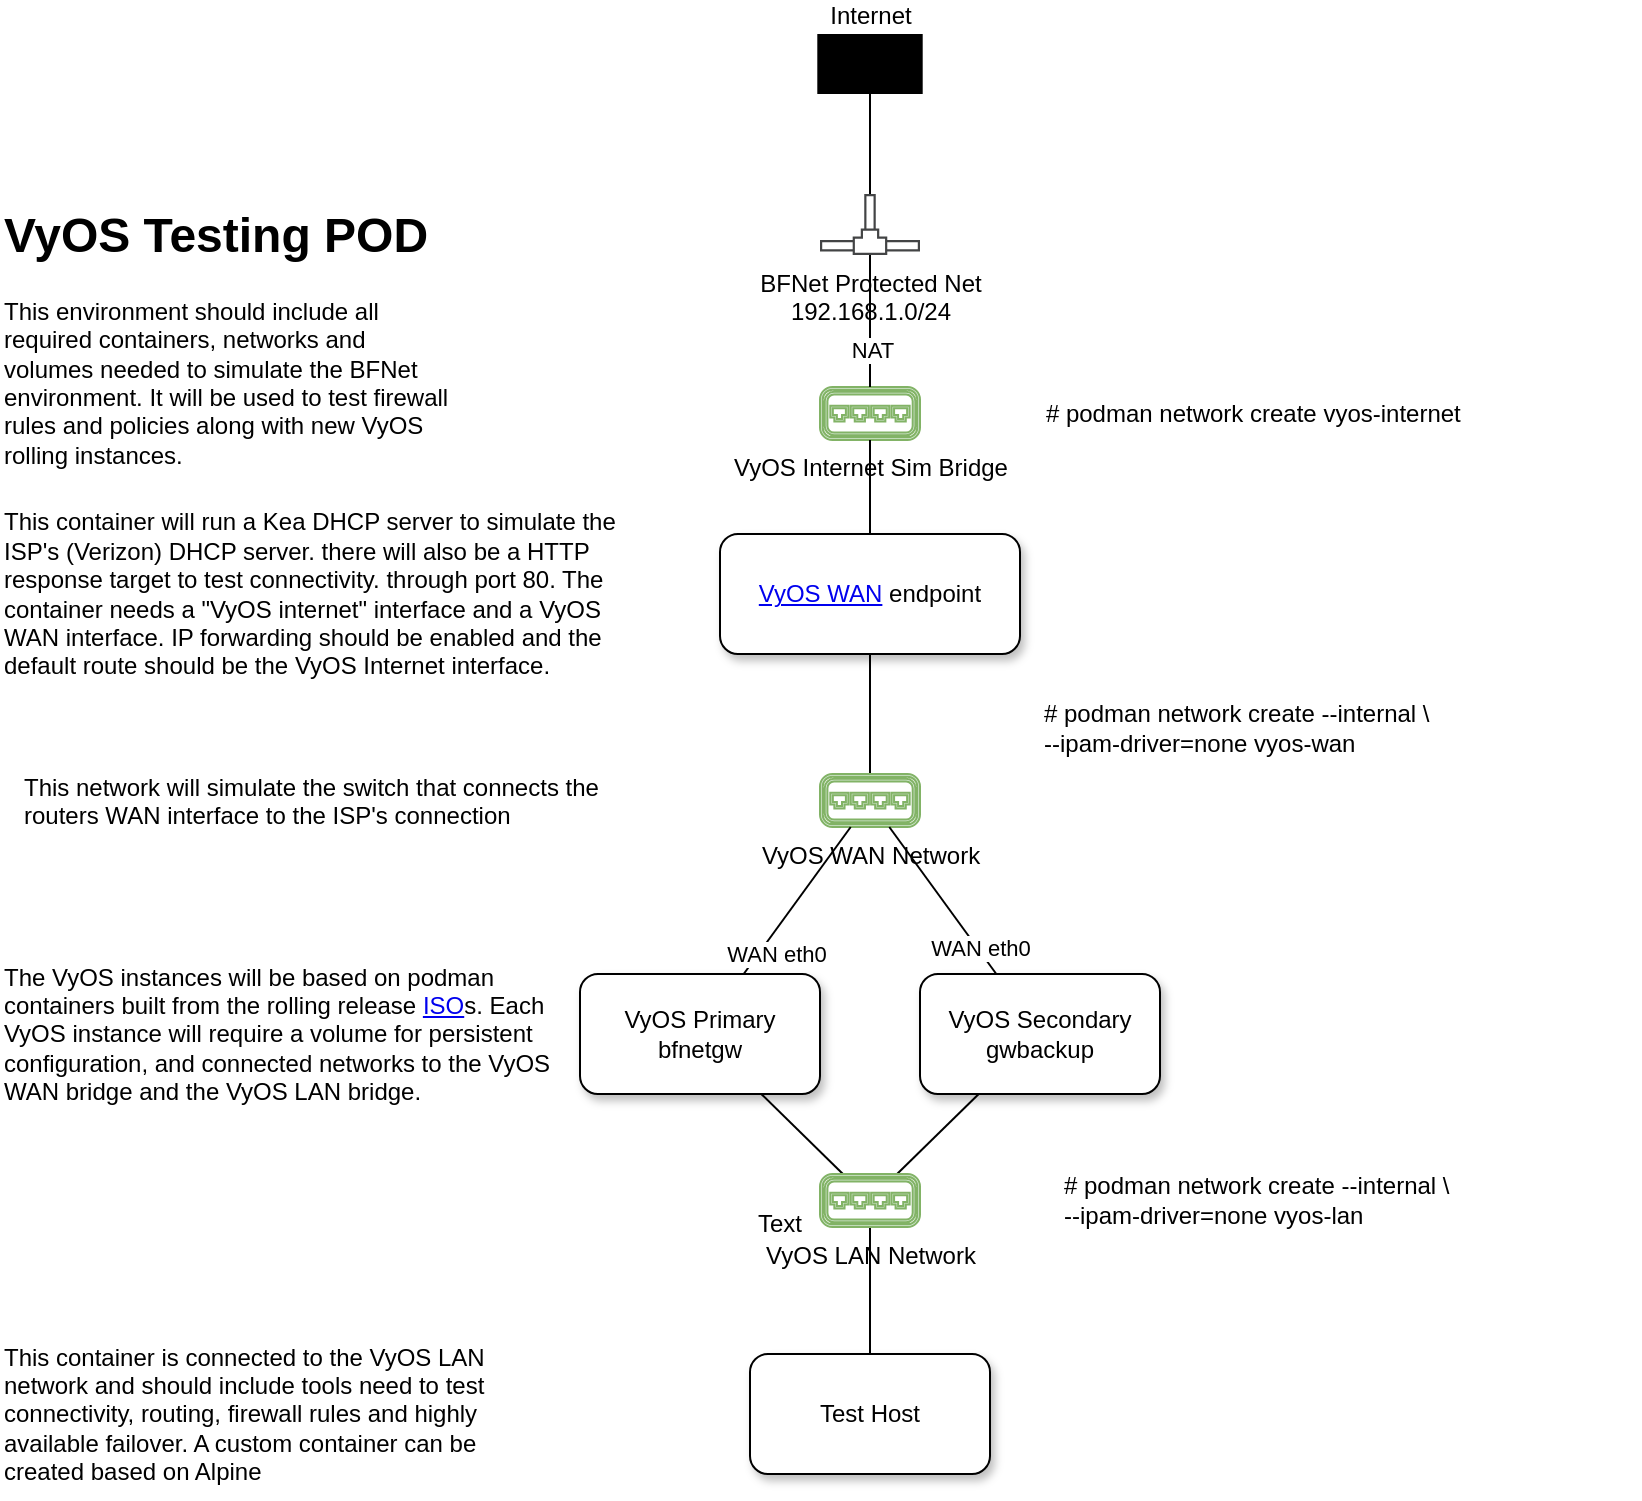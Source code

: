 <mxfile pages="2">
    <diagram name="VyOS Test Environment" id="YJpuhlcBkHwwciwfDe9R">
        <mxGraphModel dx="754" dy="485" grid="1" gridSize="10" guides="1" tooltips="1" connect="1" arrows="1" fold="1" page="0" pageScale="1" pageWidth="850" pageHeight="1100" math="0" shadow="0">
            <root>
                <mxCell id="0"/>
                <mxCell id="1" parent="0"/>
                <mxCell id="kFF_2CkMexK1HPocRDjc-2" value="Internet" style="sketch=0;verticalLabelPosition=top;sketch=0;aspect=fixed;html=1;verticalAlign=bottom;strokeColor=none;fillColor=#000000;align=center;outlineConnect=0;pointerEvents=1;shape=mxgraph.citrix2.cloud;labelPosition=center;" parent="1" vertex="1">
                    <mxGeometry x="428.65" y="40" width="52.7" height="30" as="geometry"/>
                </mxCell>
                <UserObject label="VyOS Internet Sim Bridge" link="/VyOS-internet-net.md" id="kFF_2CkMexK1HPocRDjc-3">
                    <mxCell style="pointerEvents=1;shadow=0;dashed=0;html=1;strokeColor=#82b366;fillColor=#d5e8d4;aspect=fixed;labelPosition=center;verticalLabelPosition=bottom;verticalAlign=top;align=center;outlineConnect=0;shape=mxgraph.vvd.virtual_switch;" parent="1" vertex="1">
                        <mxGeometry x="430" y="216.5" width="50" height="26.5" as="geometry"/>
                    </mxCell>
                </UserObject>
                <mxCell id="7MHUbR-k5VXV3lkaedUg-22" style="edgeStyle=none;rounded=0;orthogonalLoop=1;jettySize=auto;html=1;startArrow=none;startFill=0;endArrow=none;endFill=0;" parent="1" source="kFF_2CkMexK1HPocRDjc-4" target="kFF_2CkMexK1HPocRDjc-2" edge="1">
                    <mxGeometry relative="1" as="geometry"/>
                </mxCell>
                <mxCell id="kFF_2CkMexK1HPocRDjc-4" value="BFNet Protected Net&lt;div&gt;192.168.1.0/24&lt;/div&gt;" style="sketch=0;pointerEvents=1;shadow=0;dashed=0;html=1;strokeColor=none;fillColor=#434445;aspect=fixed;labelPosition=center;verticalLabelPosition=bottom;verticalAlign=top;align=center;outlineConnect=0;shape=mxgraph.vvd.networks;" parent="1" vertex="1">
                    <mxGeometry x="430" y="120" width="50" height="30.5" as="geometry"/>
                </mxCell>
                <mxCell id="kFF_2CkMexK1HPocRDjc-5" value="&amp;nbsp;# podman network create vyos-internet" style="text;html=1;align=center;verticalAlign=middle;whiteSpace=wrap;rounded=0;" parent="1" vertex="1">
                    <mxGeometry x="530" y="214.75" width="230" height="30" as="geometry"/>
                </mxCell>
                <mxCell id="kFF_2CkMexK1HPocRDjc-8" value="" style="edgeStyle=orthogonalEdgeStyle;rounded=0;orthogonalLoop=1;jettySize=auto;html=1;endArrow=none;endFill=0;" parent="1" source="kFF_2CkMexK1HPocRDjc-6" target="kFF_2CkMexK1HPocRDjc-3" edge="1">
                    <mxGeometry relative="1" as="geometry"/>
                </mxCell>
                <UserObject label="&lt;a href=&quot;test&quot;&gt;VyOS WAN&lt;/a&gt; endpoint" link="https://suse.com/c/running-kea-dhcp-as-a-podman-container-a-step-by-step" linkTarget="_blank" id="kFF_2CkMexK1HPocRDjc-6">
                    <mxCell style="rounded=1;whiteSpace=wrap;html=1;shadow=1;glass=0;" parent="1" vertex="1">
                        <mxGeometry x="380" y="290" width="150" height="60" as="geometry"/>
                    </mxCell>
                </UserObject>
                <mxCell id="kFF_2CkMexK1HPocRDjc-7" value="This container will run a Kea DHCP server to simulate the ISP&#39;s (Verizon) DHCP server. there will also be a HTTP response target to test connectivity. through port 80. The container needs a &quot;VyOS internet&quot; interface and a VyOS WAN interface. IP forwarding should be enabled and the default route should be the VyOS Internet interface." style="text;html=1;align=left;verticalAlign=middle;whiteSpace=wrap;rounded=0;" parent="1" vertex="1">
                    <mxGeometry x="20" y="270" width="330" height="100" as="geometry"/>
                </mxCell>
                <mxCell id="7MHUbR-k5VXV3lkaedUg-2" style="edgeStyle=orthogonalEdgeStyle;rounded=0;orthogonalLoop=1;jettySize=auto;html=1;endArrow=none;endFill=0;" parent="1" source="7MHUbR-k5VXV3lkaedUg-1" target="kFF_2CkMexK1HPocRDjc-6" edge="1">
                    <mxGeometry relative="1" as="geometry"/>
                </mxCell>
                <mxCell id="7MHUbR-k5VXV3lkaedUg-1" value="VyOS WAN Network" style="sketch=0;pointerEvents=1;shadow=0;dashed=0;html=1;strokeColor=#82b366;fillColor=#d5e8d4;aspect=fixed;labelPosition=center;verticalLabelPosition=bottom;verticalAlign=top;align=center;outlineConnect=0;shape=mxgraph.vvd.virtual_switch;points=[];" parent="1" vertex="1">
                    <mxGeometry x="430" y="410" width="50" height="26.5" as="geometry"/>
                </mxCell>
                <mxCell id="7MHUbR-k5VXV3lkaedUg-7" value="&lt;h1 style=&quot;margin-top: 0px;&quot;&gt;VyOS Testing POD&lt;/h1&gt;&lt;p&gt;This environment should include all required containers, networks and volumes needed to simulate the BFNet environment. It will be used to test firewall rules and policies along with new VyOS rolling instances.&lt;/p&gt;" style="text;html=1;whiteSpace=wrap;overflow=hidden;rounded=0;" parent="1" vertex="1">
                    <mxGeometry x="20" y="120" width="230" height="140" as="geometry"/>
                </mxCell>
                <mxCell id="7MHUbR-k5VXV3lkaedUg-9" value="# podman network create --internal \&lt;div&gt;--ipam-driver=none vyos-wan&lt;/div&gt;" style="text;html=1;align=left;verticalAlign=middle;whiteSpace=wrap;rounded=0;" parent="1" vertex="1">
                    <mxGeometry x="540" y="369.75" width="270" height="33.5" as="geometry"/>
                </mxCell>
                <mxCell id="7MHUbR-k5VXV3lkaedUg-11" style="edgeStyle=none;rounded=0;orthogonalLoop=1;jettySize=auto;html=1;endArrow=none;endFill=0;" parent="1" source="kFF_2CkMexK1HPocRDjc-3" target="kFF_2CkMexK1HPocRDjc-4" edge="1">
                    <mxGeometry relative="1" as="geometry"/>
                </mxCell>
                <mxCell id="7MHUbR-k5VXV3lkaedUg-12" value="NAT" style="edgeLabel;html=1;align=center;verticalAlign=middle;resizable=0;points=[];" parent="7MHUbR-k5VXV3lkaedUg-11" connectable="0" vertex="1">
                    <mxGeometry x="-0.424" y="-1" relative="1" as="geometry">
                        <mxPoint as="offset"/>
                    </mxGeometry>
                </mxCell>
                <mxCell id="7MHUbR-k5VXV3lkaedUg-13" value="This network will simulate the switch that connects the routers WAN interface to the ISP&#39;s connection" style="text;whiteSpace=wrap;html=1;" parent="1" vertex="1">
                    <mxGeometry x="30" y="403.25" width="300" height="36.75" as="geometry"/>
                </mxCell>
                <mxCell id="7MHUbR-k5VXV3lkaedUg-16" style="edgeStyle=none;rounded=0;orthogonalLoop=1;jettySize=auto;html=1;endArrow=none;endFill=0;" parent="1" source="7MHUbR-k5VXV3lkaedUg-15" target="7MHUbR-k5VXV3lkaedUg-1" edge="1">
                    <mxGeometry relative="1" as="geometry"/>
                </mxCell>
                <mxCell id="7MHUbR-k5VXV3lkaedUg-17" value="WAN eth0" style="edgeLabel;html=1;align=center;verticalAlign=middle;resizable=0;points=[];" parent="7MHUbR-k5VXV3lkaedUg-16" connectable="0" vertex="1">
                    <mxGeometry x="-0.797" y="1" relative="1" as="geometry">
                        <mxPoint x="11" y="-2" as="offset"/>
                    </mxGeometry>
                </mxCell>
                <mxCell id="7MHUbR-k5VXV3lkaedUg-27" style="edgeStyle=none;rounded=0;orthogonalLoop=1;jettySize=auto;html=1;endArrow=none;endFill=0;" parent="1" source="7MHUbR-k5VXV3lkaedUg-15" target="7MHUbR-k5VXV3lkaedUg-25" edge="1">
                    <mxGeometry relative="1" as="geometry"/>
                </mxCell>
                <UserObject label="VyOS Primary&lt;br&gt;bfnetgw" link="data:page/id,GfwSnYsWayV_x6-FL-_3" id="7MHUbR-k5VXV3lkaedUg-15">
                    <mxCell style="rounded=1;whiteSpace=wrap;html=1;shadow=1;" parent="1" vertex="1">
                        <mxGeometry x="310" y="510" width="120" height="60" as="geometry"/>
                    </mxCell>
                </UserObject>
                <mxCell id="7MHUbR-k5VXV3lkaedUg-21" style="edgeStyle=none;rounded=0;orthogonalLoop=1;jettySize=auto;html=1;endArrow=none;endFill=0;" parent="1" source="7MHUbR-k5VXV3lkaedUg-18" target="7MHUbR-k5VXV3lkaedUg-1" edge="1">
                    <mxGeometry relative="1" as="geometry"/>
                </mxCell>
                <mxCell id="7MHUbR-k5VXV3lkaedUg-24" value="WAN eth0" style="edgeLabel;html=1;align=center;verticalAlign=middle;resizable=0;points=[];" parent="7MHUbR-k5VXV3lkaedUg-21" connectable="0" vertex="1">
                    <mxGeometry x="-0.663" y="-1" relative="1" as="geometry">
                        <mxPoint as="offset"/>
                    </mxGeometry>
                </mxCell>
                <mxCell id="7MHUbR-k5VXV3lkaedUg-28" style="edgeStyle=none;rounded=0;orthogonalLoop=1;jettySize=auto;html=1;endArrow=none;endFill=0;" parent="1" source="7MHUbR-k5VXV3lkaedUg-18" target="7MHUbR-k5VXV3lkaedUg-25" edge="1">
                    <mxGeometry relative="1" as="geometry"/>
                </mxCell>
                <UserObject label="VyOS Secondary&lt;br&gt;gwbackup" link="data:page/id,GfwSnYsWayV_x6-FL-_3" id="7MHUbR-k5VXV3lkaedUg-18">
                    <mxCell style="rounded=1;whiteSpace=wrap;html=1;shadow=1;" parent="1" vertex="1">
                        <mxGeometry x="480" y="510" width="120" height="60" as="geometry"/>
                    </mxCell>
                </UserObject>
                <mxCell id="7MHUbR-k5VXV3lkaedUg-23" value="The VyOS instances will be based on podman containers built from the rolling release &lt;a href=&quot;https://docs.vyos.io/en/latest/installation/virtual/docker.html&quot;&gt;ISO&lt;/a&gt;s. Each VyOS instance will require a volume for persistent configuration, and connected networks to the VyOS WAN bridge and the VyOS LAN bridge." style="text;html=1;align=left;verticalAlign=middle;whiteSpace=wrap;rounded=0;" parent="1" vertex="1">
                    <mxGeometry x="20" y="495" width="280" height="90" as="geometry"/>
                </mxCell>
                <mxCell id="7MHUbR-k5VXV3lkaedUg-30" style="edgeStyle=none;rounded=0;orthogonalLoop=1;jettySize=auto;html=1;entryX=0.5;entryY=0;entryDx=0;entryDy=0;endArrow=none;endFill=0;" parent="1" source="7MHUbR-k5VXV3lkaedUg-25" target="7MHUbR-k5VXV3lkaedUg-29" edge="1">
                    <mxGeometry relative="1" as="geometry"/>
                </mxCell>
                <mxCell id="7MHUbR-k5VXV3lkaedUg-25" value="VyOS LAN Network" style="sketch=0;pointerEvents=1;shadow=0;dashed=0;html=1;strokeColor=#82b366;fillColor=#d5e8d4;aspect=fixed;labelPosition=center;verticalLabelPosition=bottom;verticalAlign=top;align=center;outlineConnect=0;shape=mxgraph.vvd.virtual_switch;points=[];" parent="1" vertex="1">
                    <mxGeometry x="430" y="610" width="50" height="26.5" as="geometry"/>
                </mxCell>
                <mxCell id="7MHUbR-k5VXV3lkaedUg-26" value="# podman network create --internal \&lt;div&gt;--ipam-driver=none vyos-lan&lt;/div&gt;" style="text;html=1;align=left;verticalAlign=middle;whiteSpace=wrap;rounded=0;" parent="1" vertex="1">
                    <mxGeometry x="550" y="606.5" width="290" height="33.5" as="geometry"/>
                </mxCell>
                <mxCell id="7MHUbR-k5VXV3lkaedUg-29" value="Test Host" style="rounded=1;whiteSpace=wrap;html=1;shadow=1;" parent="1" vertex="1">
                    <mxGeometry x="395" y="700" width="120" height="60" as="geometry"/>
                </mxCell>
                <mxCell id="7MHUbR-k5VXV3lkaedUg-31" value="Text" style="text;html=1;align=center;verticalAlign=middle;whiteSpace=wrap;rounded=0;" parent="1" vertex="1">
                    <mxGeometry x="380" y="620" width="60" height="30" as="geometry"/>
                </mxCell>
                <mxCell id="7MHUbR-k5VXV3lkaedUg-32" value="This container is connected to the VyOS LAN network and should include tools need to test connectivity, routing, firewall rules and highly available failover. A custom container can be created based on Alpine&amp;nbsp;" style="text;html=1;align=left;verticalAlign=middle;whiteSpace=wrap;rounded=0;" parent="1" vertex="1">
                    <mxGeometry x="20" y="687.5" width="280" height="85" as="geometry"/>
                </mxCell>
            </root>
        </mxGraphModel>
    </diagram>
    <diagram name="VyOS Network Interfaces" id="ODgUAoBt59TFhCGswUOa">
        <mxGraphModel dx="814" dy="485" grid="1" gridSize="10" guides="1" tooltips="1" connect="1" arrows="1" fold="1" page="0" pageScale="1" pageWidth="850" pageHeight="1100" math="0" shadow="0">
            <root>
                <mxCell id="TwFW3nXOWYlrV0tRIcs8-0"/>
                <mxCell id="TwFW3nXOWYlrV0tRIcs8-1" parent="TwFW3nXOWYlrV0tRIcs8-0"/>
                <mxCell id="TwFW3nXOWYlrV0tRIcs8-2" value="Internet" style="sketch=0;verticalLabelPosition=top;sketch=0;aspect=fixed;html=1;verticalAlign=bottom;strokeColor=none;fillColor=#000000;align=center;outlineConnect=0;pointerEvents=1;shape=mxgraph.citrix2.cloud;labelPosition=center;" parent="TwFW3nXOWYlrV0tRIcs8-1" vertex="1">
                    <mxGeometry x="428.65" y="40" width="52.7" height="30" as="geometry"/>
                </mxCell>
                <UserObject label="VyOS Internet Sim Bridge" link="/VyOS-internet-net.md" id="TwFW3nXOWYlrV0tRIcs8-3">
                    <mxCell style="pointerEvents=1;shadow=0;dashed=0;html=1;strokeColor=#82b366;fillColor=#d5e8d4;aspect=fixed;labelPosition=left;verticalLabelPosition=middle;verticalAlign=middle;align=right;outlineConnect=0;shape=mxgraph.vvd.virtual_switch;" parent="TwFW3nXOWYlrV0tRIcs8-1" vertex="1">
                        <mxGeometry x="431.35" y="240" width="50" height="26.5" as="geometry"/>
                    </mxCell>
                </UserObject>
                <mxCell id="TwFW3nXOWYlrV0tRIcs8-4" style="edgeStyle=none;rounded=0;orthogonalLoop=1;jettySize=auto;html=1;startArrow=none;startFill=0;endArrow=none;endFill=0;" parent="TwFW3nXOWYlrV0tRIcs8-1" source="TwFW3nXOWYlrV0tRIcs8-5" target="TwFW3nXOWYlrV0tRIcs8-2" edge="1">
                    <mxGeometry relative="1" as="geometry"/>
                </mxCell>
                <mxCell id="TwFW3nXOWYlrV0tRIcs8-5" value="BFNet Protected Net&lt;div&gt;192.168.1.0/24&lt;/div&gt;" style="sketch=0;pointerEvents=1;shadow=0;dashed=0;html=1;strokeColor=none;fillColor=#434445;aspect=fixed;labelPosition=center;verticalLabelPosition=bottom;verticalAlign=top;align=center;outlineConnect=0;shape=mxgraph.vvd.networks;" parent="TwFW3nXOWYlrV0tRIcs8-1" vertex="1">
                    <mxGeometry x="430" y="120" width="50" height="30.5" as="geometry"/>
                </mxCell>
                <mxCell id="TwFW3nXOWYlrV0tRIcs8-7" value="" style="edgeStyle=orthogonalEdgeStyle;rounded=0;orthogonalLoop=1;jettySize=auto;html=1;endArrow=none;endFill=0;" parent="TwFW3nXOWYlrV0tRIcs8-1" source="TwFW3nXOWYlrV0tRIcs8-8" target="TwFW3nXOWYlrV0tRIcs8-3" edge="1">
                    <mxGeometry relative="1" as="geometry"/>
                </mxCell>
                <UserObject label="&lt;a href=&quot;test&quot;&gt;VyOS WAN&lt;/a&gt; endpoint" link="https://suse.com/c/running-kea-dhcp-as-a-podman-container-a-step-by-step" linkTarget="_blank" id="TwFW3nXOWYlrV0tRIcs8-8">
                    <mxCell style="rounded=1;whiteSpace=wrap;html=1;shadow=1;glass=0;" parent="TwFW3nXOWYlrV0tRIcs8-1" vertex="1">
                        <mxGeometry x="381.35" y="320" width="150" height="60" as="geometry"/>
                    </mxCell>
                </UserObject>
                <mxCell id="TwFW3nXOWYlrV0tRIcs8-10" style="edgeStyle=orthogonalEdgeStyle;rounded=0;orthogonalLoop=1;jettySize=auto;html=1;endArrow=none;endFill=0;" parent="TwFW3nXOWYlrV0tRIcs8-1" source="TwFW3nXOWYlrV0tRIcs8-11" target="TwFW3nXOWYlrV0tRIcs8-8" edge="1">
                    <mxGeometry relative="1" as="geometry"/>
                </mxCell>
                <mxCell id="TwFW3nXOWYlrV0tRIcs8-11" value="VyOS WAN Network" style="sketch=0;pointerEvents=1;shadow=0;dashed=0;html=1;strokeColor=#82b366;fillColor=#d5e8d4;aspect=fixed;labelPosition=left;verticalLabelPosition=middle;verticalAlign=middle;align=right;outlineConnect=0;shape=mxgraph.vvd.virtual_switch;points=[];" parent="TwFW3nXOWYlrV0tRIcs8-1" vertex="1">
                    <mxGeometry x="431.35" y="440" width="50" height="26.5" as="geometry"/>
                </mxCell>
                <mxCell id="TwFW3nXOWYlrV0tRIcs8-14" style="edgeStyle=none;rounded=0;orthogonalLoop=1;jettySize=auto;html=1;endArrow=none;endFill=0;" parent="TwFW3nXOWYlrV0tRIcs8-1" source="TwFW3nXOWYlrV0tRIcs8-3" target="TwFW3nXOWYlrV0tRIcs8-5" edge="1">
                    <mxGeometry relative="1" as="geometry"/>
                </mxCell>
                <mxCell id="TwFW3nXOWYlrV0tRIcs8-15" value="NAT" style="edgeLabel;html=1;align=center;verticalAlign=middle;resizable=0;points=[];" parent="TwFW3nXOWYlrV0tRIcs8-14" connectable="0" vertex="1">
                    <mxGeometry x="-0.424" y="-1" relative="1" as="geometry">
                        <mxPoint as="offset"/>
                    </mxGeometry>
                </mxCell>
                <mxCell id="TwFW3nXOWYlrV0tRIcs8-17" style="edgeStyle=none;rounded=0;orthogonalLoop=1;jettySize=auto;html=1;endArrow=none;endFill=0;" parent="TwFW3nXOWYlrV0tRIcs8-1" source="TwFW3nXOWYlrV0tRIcs8-20" target="TwFW3nXOWYlrV0tRIcs8-11" edge="1">
                    <mxGeometry relative="1" as="geometry"/>
                </mxCell>
                <mxCell id="TwFW3nXOWYlrV0tRIcs8-18" value="DHCP&lt;div&gt;eth0&lt;/div&gt;&lt;div&gt;192.168.100.0/24&lt;/div&gt;" style="edgeLabel;html=1;align=center;verticalAlign=middle;resizable=0;points=[];" parent="TwFW3nXOWYlrV0tRIcs8-17" connectable="0" vertex="1">
                    <mxGeometry x="-0.797" y="1" relative="1" as="geometry">
                        <mxPoint x="36" y="-40" as="offset"/>
                    </mxGeometry>
                </mxCell>
                <mxCell id="TwFW3nXOWYlrV0tRIcs8-19" style="edgeStyle=none;rounded=0;orthogonalLoop=1;jettySize=auto;html=1;endArrow=none;endFill=0;" parent="TwFW3nXOWYlrV0tRIcs8-1" source="TwFW3nXOWYlrV0tRIcs8-20" target="TwFW3nXOWYlrV0tRIcs8-27" edge="1">
                    <mxGeometry relative="1" as="geometry"/>
                </mxCell>
                <mxCell id="nc7TGM9VJOAbuPxR5EIq-2" value="eth1&lt;div&gt;192.168.1.3&lt;/div&gt;" style="edgeLabel;html=1;align=center;verticalAlign=middle;resizable=0;points=[];" parent="TwFW3nXOWYlrV0tRIcs8-19" vertex="1" connectable="0">
                    <mxGeometry x="-0.15" y="-1" relative="1" as="geometry">
                        <mxPoint as="offset"/>
                    </mxGeometry>
                </mxCell>
                <UserObject label="VyOS Primary&lt;br&gt;bfnetgw" link="data:page/id,GfwSnYsWayV_x6-FL-_3" id="TwFW3nXOWYlrV0tRIcs8-20">
                    <mxCell style="rounded=1;whiteSpace=wrap;html=1;shadow=1;" parent="TwFW3nXOWYlrV0tRIcs8-1" vertex="1">
                        <mxGeometry x="261.35" y="570" width="120" height="60" as="geometry"/>
                    </mxCell>
                </UserObject>
                <mxCell id="TwFW3nXOWYlrV0tRIcs8-21" style="edgeStyle=none;rounded=0;orthogonalLoop=1;jettySize=auto;html=1;endArrow=none;endFill=0;" parent="TwFW3nXOWYlrV0tRIcs8-1" source="TwFW3nXOWYlrV0tRIcs8-24" target="TwFW3nXOWYlrV0tRIcs8-11" edge="1">
                    <mxGeometry relative="1" as="geometry"/>
                </mxCell>
                <mxCell id="TwFW3nXOWYlrV0tRIcs8-22" value="DHCP&lt;div&gt;eth0&lt;/div&gt;&lt;div&gt;192.168.100.0/24&lt;/div&gt;&lt;div&gt;&lt;br&gt;&lt;/div&gt;" style="edgeLabel;html=1;align=center;verticalAlign=middle;resizable=0;points=[];" parent="TwFW3nXOWYlrV0tRIcs8-21" connectable="0" vertex="1">
                    <mxGeometry x="-0.663" y="-1" relative="1" as="geometry">
                        <mxPoint x="-16" y="-24" as="offset"/>
                    </mxGeometry>
                </mxCell>
                <mxCell id="TwFW3nXOWYlrV0tRIcs8-23" style="edgeStyle=none;rounded=0;orthogonalLoop=1;jettySize=auto;html=1;endArrow=none;endFill=0;" parent="TwFW3nXOWYlrV0tRIcs8-1" source="TwFW3nXOWYlrV0tRIcs8-24" target="TwFW3nXOWYlrV0tRIcs8-27" edge="1">
                    <mxGeometry relative="1" as="geometry"/>
                </mxCell>
                <mxCell id="nc7TGM9VJOAbuPxR5EIq-1" value="eth1&lt;div&gt;192.168..1.2&lt;/div&gt;" style="edgeLabel;html=1;align=center;verticalAlign=middle;resizable=0;points=[];" parent="TwFW3nXOWYlrV0tRIcs8-23" vertex="1" connectable="0">
                    <mxGeometry x="-0.283" y="1" relative="1" as="geometry">
                        <mxPoint as="offset"/>
                    </mxGeometry>
                </mxCell>
                <mxCell id="nc7TGM9VJOAbuPxR5EIq-7" style="edgeStyle=none;html=1;exitX=0.75;exitY=1;exitDx=0;exitDy=0;" parent="TwFW3nXOWYlrV0tRIcs8-1" source="TwFW3nXOWYlrV0tRIcs8-24" edge="1">
                    <mxGeometry relative="1" as="geometry">
                        <mxPoint x="610" y="630" as="targetPoint"/>
                    </mxGeometry>
                </mxCell>
                <UserObject label="VyOS Secondary&lt;br&gt;gwbackup" link="data:page/id,GfwSnYsWayV_x6-FL-_3" id="TwFW3nXOWYlrV0tRIcs8-24">
                    <mxCell style="rounded=1;whiteSpace=wrap;html=1;shadow=1;" parent="TwFW3nXOWYlrV0tRIcs8-1" vertex="1">
                        <mxGeometry x="530" y="570" width="120" height="60" as="geometry"/>
                    </mxCell>
                </UserObject>
                <mxCell id="TwFW3nXOWYlrV0tRIcs8-26" style="edgeStyle=none;rounded=0;orthogonalLoop=1;jettySize=auto;html=1;entryX=0.5;entryY=0;entryDx=0;entryDy=0;endArrow=none;endFill=0;" parent="TwFW3nXOWYlrV0tRIcs8-1" source="TwFW3nXOWYlrV0tRIcs8-27" target="TwFW3nXOWYlrV0tRIcs8-29" edge="1">
                    <mxGeometry relative="1" as="geometry"/>
                </mxCell>
                <mxCell id="nc7TGM9VJOAbuPxR5EIq-0" value="DHCP 192.168.1.0/24&lt;div&gt;&lt;br&gt;&lt;/div&gt;" style="edgeLabel;html=1;align=center;verticalAlign=middle;resizable=0;points=[];" parent="TwFW3nXOWYlrV0tRIcs8-26" vertex="1" connectable="0">
                    <mxGeometry x="0.402" relative="1" as="geometry">
                        <mxPoint y="13" as="offset"/>
                    </mxGeometry>
                </mxCell>
                <mxCell id="TwFW3nXOWYlrV0tRIcs8-27" value="VyOS LAN Network" style="sketch=0;pointerEvents=1;shadow=0;dashed=0;html=1;strokeColor=#82b366;fillColor=#d5e8d4;aspect=fixed;labelPosition=left;verticalLabelPosition=middle;verticalAlign=middle;align=right;outlineConnect=0;shape=mxgraph.vvd.virtual_switch;points=[];" parent="TwFW3nXOWYlrV0tRIcs8-1" vertex="1">
                    <mxGeometry x="430" y="680" width="50" height="26.5" as="geometry"/>
                </mxCell>
                <mxCell id="nc7TGM9VJOAbuPxR5EIq-6" style="edgeStyle=none;html=1;exitX=0.5;exitY=1;exitDx=0;exitDy=0;" parent="TwFW3nXOWYlrV0tRIcs8-1" source="TwFW3nXOWYlrV0tRIcs8-29" edge="1">
                    <mxGeometry relative="1" as="geometry">
                        <mxPoint x="455" y="840" as="targetPoint"/>
                    </mxGeometry>
                </mxCell>
                <mxCell id="TwFW3nXOWYlrV0tRIcs8-29" value="Test Host" style="rounded=1;whiteSpace=wrap;html=1;shadow=1;" parent="TwFW3nXOWYlrV0tRIcs8-1" vertex="1">
                    <mxGeometry x="395" y="760" width="120" height="60" as="geometry"/>
                </mxCell>
                <mxCell id="nc7TGM9VJOAbuPxR5EIq-5" value="VIF&lt;div&gt;192.168.1.1&lt;/div&gt;" style="text;html=1;align=center;verticalAlign=middle;whiteSpace=wrap;rounded=0;" parent="TwFW3nXOWYlrV0tRIcs8-1" vertex="1">
                    <mxGeometry x="428.65" y="640" width="60" height="30" as="geometry"/>
                </mxCell>
            </root>
        </mxGraphModel>
    </diagram>
    <diagram id="GfwSnYsWayV_x6-FL-_3" name="VyOS-Containers">
        <mxGraphModel dx="814" dy="485" grid="1" gridSize="10" guides="1" tooltips="1" connect="1" arrows="1" fold="1" page="1" pageScale="1" pageWidth="850" pageHeight="1100" math="0" shadow="0">
            <root>
                <mxCell id="0"/>
                <mxCell id="1" parent="0"/>
                <mxCell id="kLU4nJiAnD5gKMm8QROc-1" value="&lt;h1 style=&quot;margin-top: 0px;&quot;&gt;VyOS Container&lt;/h1&gt;&lt;p&gt;Each instance of the vyos will require&amp;nbsp;&lt;/p&gt;" style="text;html=1;whiteSpace=wrap;overflow=hidden;rounded=0;" parent="1" vertex="1">
                    <mxGeometry x="50" y="30" width="240" height="80" as="geometry"/>
                </mxCell>
                <mxCell id="kLU4nJiAnD5gKMm8QROc-4" value="&lt;p class=&quot;p1&quot; style=&quot;margin: 0px; font-variant-numeric: normal; font-variant-east-asian: normal; font-variant-alternates: normal; font-size-adjust: none; font-kerning: auto; font-optical-sizing: auto; font-feature-settings: normal; font-variation-settings: normal; font-variant-position: normal; font-variant-emoji: normal; font-stretch: normal; font-size: 11px; line-height: normal; font-family: Menlo;&quot;&gt;&lt;span class=&quot;s1&quot; style=&quot;font-variant-ligatures: no-common-ligatures; color: rgb(180, 36, 25);&quot;&gt;&lt;b&gt;podman&lt;/b&gt;&lt;/span&gt;&lt;span class=&quot;s2&quot; style=&quot;font-variant-ligatures: no-common-ligatures;&quot;&gt; run -d --rm --name vyos-1&lt;span class=&quot;Apple-converted-space&quot;&gt;&amp;nbsp;&lt;/span&gt;--hostname bfnetgw&lt;span class=&quot;Apple-converted-space&quot;&gt;&amp;nbsp;&amp;nbsp;&lt;/span&gt;--privileged&lt;span class=&quot;Apple-converted-space&quot;&gt;&amp;nbsp;\&lt;/span&gt;&lt;/span&gt;&lt;/p&gt;&lt;p class=&quot;p1&quot; style=&quot;margin: 0px; font-variant-numeric: normal; font-variant-east-asian: normal; font-variant-alternates: normal; font-size-adjust: none; font-kerning: auto; font-optical-sizing: auto; font-feature-settings: normal; font-variation-settings: normal; font-variant-position: normal; font-variant-emoji: normal; font-stretch: normal; font-size: 11px; line-height: normal; font-family: Menlo;&quot;&gt;&lt;span class=&quot;s2&quot; style=&quot;font-variant-ligatures: no-common-ligatures;&quot;&gt;&lt;span class=&quot;Apple-converted-space&quot;&gt;&amp;nbsp;&lt;/span&gt;--network vyos-wan&lt;span class=&quot;Apple-converted-space&quot;&gt;&amp;nbsp;\&lt;/span&gt;&lt;/span&gt;&lt;/p&gt;&lt;p class=&quot;p1&quot; style=&quot;margin: 0px; font-variant-numeric: normal; font-variant-east-asian: normal; font-variant-alternates: normal; font-size-adjust: none; font-kerning: auto; font-optical-sizing: auto; font-feature-settings: normal; font-variation-settings: normal; font-variant-position: normal; font-variant-emoji: normal; font-stretch: normal; font-size: 11px; line-height: normal; font-family: Menlo;&quot;&gt;&lt;span class=&quot;s2&quot; style=&quot;font-variant-ligatures: no-common-ligatures;&quot;&gt;&lt;span class=&quot;Apple-converted-space&quot;&gt;&amp;nbsp;&lt;/span&gt;--network vyos-lan&lt;span class=&quot;Apple-converted-space&quot;&gt;&amp;nbsp;\&lt;/span&gt;&lt;/span&gt;&lt;/p&gt;&lt;p class=&quot;p1&quot; style=&quot;margin: 0px; font-variant-numeric: normal; font-variant-east-asian: normal; font-variant-alternates: normal; font-size-adjust: none; font-kerning: auto; font-optical-sizing: auto; font-feature-settings: normal; font-variation-settings: normal; font-variant-position: normal; font-variant-emoji: normal; font-stretch: normal; font-size: 11px; line-height: normal; font-family: Menlo;&quot;&gt;&lt;span class=&quot;s2&quot; style=&quot;font-variant-ligatures: no-common-ligatures;&quot;&gt;&lt;span class=&quot;Apple-converted-space&quot;&gt;&amp;nbsp;&lt;/span&gt;-v vyos-1.config:/opt/vyatta/etc/config:z&lt;span class=&quot;Apple-converted-space&quot;&gt;&amp;nbsp;\&lt;/span&gt;&lt;/span&gt;&lt;/p&gt;&lt;p class=&quot;p1&quot; style=&quot;margin: 0px; font-variant-numeric: normal; font-variant-east-asian: normal; font-variant-alternates: normal; font-size-adjust: none; font-kerning: auto; font-optical-sizing: auto; font-feature-settings: normal; font-variation-settings: normal; font-variant-position: normal; font-variant-emoji: normal; font-stretch: normal; font-size: 11px; line-height: normal; font-family: Menlo;&quot;&gt;&lt;span class=&quot;s2&quot; style=&quot;font-variant-ligatures: no-common-ligatures;&quot;&gt;&lt;span class=&quot;Apple-converted-space&quot;&gt;&amp;nbsp;&lt;/span&gt;-v /lib/modules:/lib/modules localhost/vyos:latest /sbin/init&lt;/span&gt;&lt;/p&gt;" style="text;html=1;align=left;verticalAlign=middle;whiteSpace=wrap;rounded=0;" parent="1" vertex="1">
                    <mxGeometry x="160" y="240" width="530" height="90" as="geometry"/>
                </mxCell>
                <mxCell id="CZyPWxo7Ch3uBos9o8rm-2" value="&lt;div style=&quot;&quot;&gt;&lt;span style=&quot;background-color: transparent; color: light-dark(rgb(0, 0, 0), rgb(255, 255, 255));&quot;&gt;&lt;b&gt;&lt;font style=&quot;font-size: 14px;&quot;&gt;Create persistent volumes for each instances configuration&lt;/font&gt;:&lt;/b&gt;&lt;/span&gt;&lt;/div&gt;&lt;div&gt;&lt;br&gt;&lt;/div&gt;&lt;div&gt;# podman volume create vyos-1.config&lt;/div&gt;&lt;div&gt;# podman volume create vyos-2.config&lt;/div&gt;" style="text;html=1;align=left;verticalAlign=middle;whiteSpace=wrap;rounded=0;" parent="1" vertex="1">
                    <mxGeometry x="160" y="120" width="420" height="80" as="geometry"/>
                </mxCell>
                <mxCell id="CZyPWxo7Ch3uBos9o8rm-3" value="&lt;font style=&quot;font-size: 14px;&quot;&gt;&lt;b&gt;Create Container vyos-1&lt;/b&gt;&lt;/font&gt;" style="text;html=1;align=center;verticalAlign=middle;whiteSpace=wrap;rounded=0;" parent="1" vertex="1">
                    <mxGeometry x="160" y="220" width="170" height="30" as="geometry"/>
                </mxCell>
                <UserObject label="&lt;font style=&quot;font-size: 11px;&quot; face=&quot;Helvetica&quot;&gt;&lt;font style=&quot;color: light-dark(rgb(13, 13, 13), rgb(237, 237, 237));&quot;&gt;podman&lt;/font&gt; run -d --rm --name vyos-2 --hostname gwbackup --privileged \&amp;nbsp;&lt;br&gt;&amp;nbsp; --network vyos-wan \&lt;br&gt;&amp;nbsp; --network vyos-lan \&lt;br&gt;&amp;nbsp; -v vyos-2.config:/opt/vyatta/etc/config:z \&lt;br&gt;&amp;nbsp; -v /lib/modules:/lib/modules localhost/vyos:latest /sbin/init&lt;/font&gt;" link="podman run -d --rm --name vyos-1 --hostname bfnetgw  --privileged \&#xa;&#xa; --network vyos-wan \&#xa;&#xa; --network vyos-lan \&#xa;&#xa; -v vyos-1.config:/opt/vyatta/etc/config:z \&#xa;&#xa; -v /lib/modules:/lib/modules localhost/vyos:latest /sbin/init" id="qXnhQig8u6OTzKmhygaf-1">
                    <mxCell style="text;whiteSpace=wrap;html=1;fontFamily=Courier New;" parent="1" vertex="1">
                        <mxGeometry x="160" y="390" width="510" height="90" as="geometry"/>
                    </mxCell>
                </UserObject>
                <mxCell id="qXnhQig8u6OTzKmhygaf-2" value="Create Container vyos-2" style="text;whiteSpace=wrap;html=1;fontSize=14;fontStyle=1" parent="1" vertex="1">
                    <mxGeometry x="160" y="360" width="170" height="40" as="geometry"/>
                </mxCell>
            </root>
        </mxGraphModel>
    </diagram>
</mxfile>